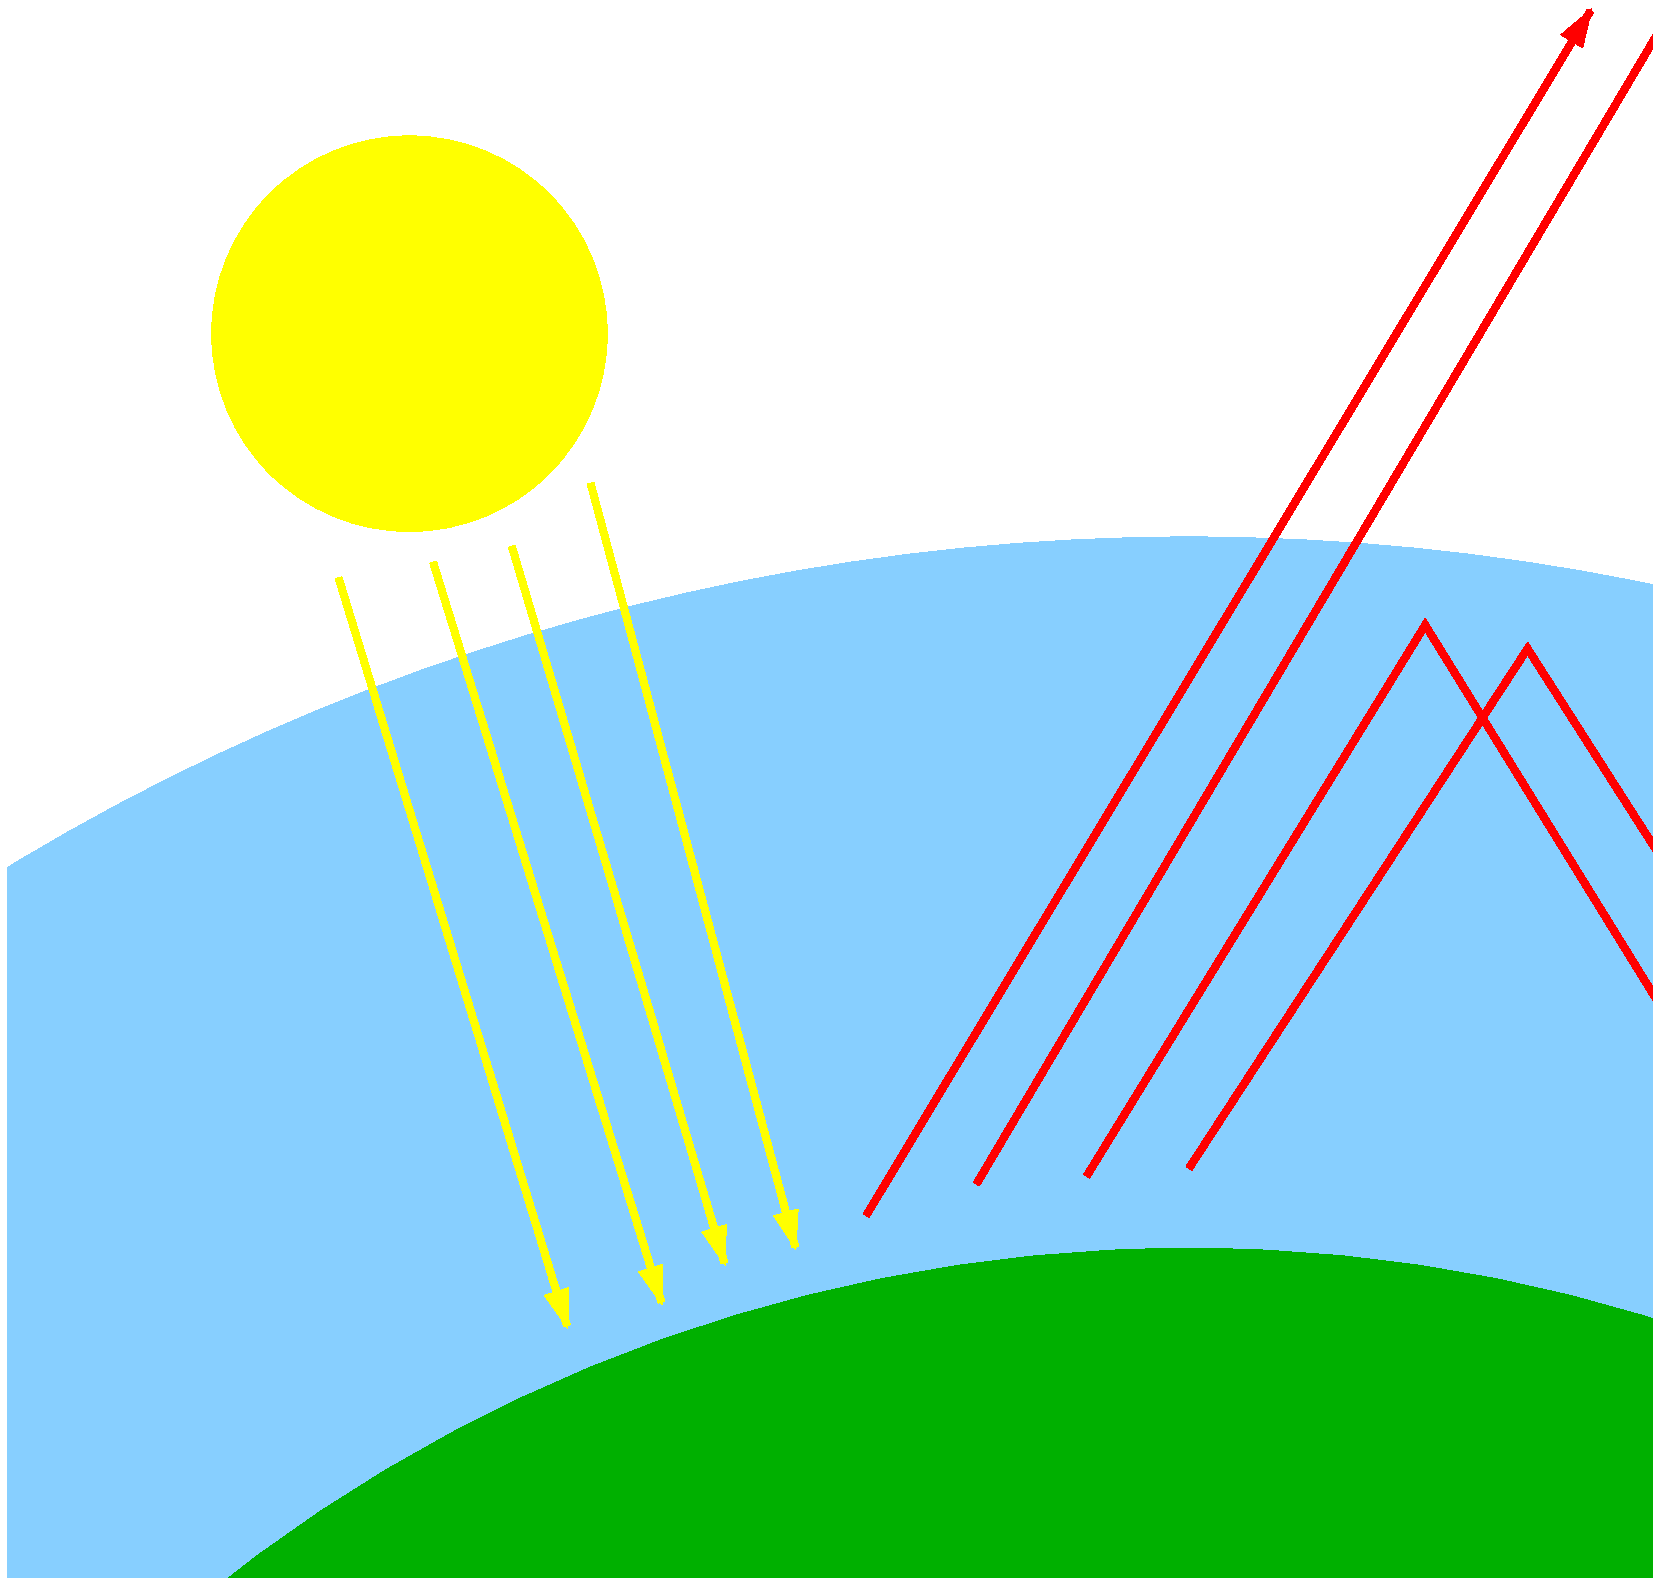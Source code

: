 %
% fig2dev (version 3.2.5-alpha7) -L (m)mp version 0.05 --- Preamble
%

%
% mp output driver options:
%  -L mp
%

% +MP-ADDITIONAL-HEADER
verbatimtex
%&latex
\documentclass{article}
\begin{document}
etex
% -MP-ADDITIONAL-HEADER


%SetFigFont macros for latex
verbatimtex
%
\begingroup\makeatletter\ifx\SetFigFontNFSS\undefined%
\gdef\SetFigFontNFSS#1#2#3#4#5{%
  \reset@font\fontsize{#1}{#2pt}%
  \fontfamily{#3}\fontseries{#4}\fontshape{#5}%
  \selectfont}%
\fi\endgroup%
\ifx\SetFigFontSize\undefined%
\gdef\SetFigFontSize#1#2{%
  \fontsize{#1}{#2pt}%
  \selectfont}%
\fi%
etex

% Now draw the figure
beginfig(0)
% Some reasonable defaults
  labeloffset:=0;
  truecorners:=1;
  bboxmargin:=0;
% Begin ellipse object
  pickup pencircle scaled 0.94;
  path c;
  c = fullcircle scaled 1638.80 yscaled 1.00
         rotated 0.00 shifted (428.03,-242.65);
 fill c withcolor ((0.53,0.81,1.00) + 0.00white);
  draw c withcolor (0.53,0.81,1.00);
% End ellipse object
% Begin ellipse object
  pickup pencircle scaled 0.94;
  path c;
  c = fullcircle scaled 1126.68 yscaled 1.00
         rotated 0.00 shifted (428.03,-242.65);
 fill c withcolor ((0.00,0.69,0.00) + 0.00white);
  draw c withcolor (0.00,0.69,0.00);
% End ellipse object
% Begin ellipse object
  pickup pencircle scaled 0.94;
  path c;
  c = fullcircle scaled 141.73 yscaled 1.00
         rotated 0.00 shifted (147.40,650.27);
 fill c withcolor ((1.00,1.00,0.00) + 0.00white);
  draw c withcolor (1.00,1.00,0.00);
% End ellipse object
% Begin polyline object
  linecap:=0;
  linejoin:=0;
  pickup pencircle scaled 2.83;
  path p;
  p = (155.91, 568.06)
    --(238.11, 301.61);
  draw p withcolor (1.00,1.00,0.00);
% Draw arrowhead type 1
  linecap:=0;
  linejoin:=0;
  pickup pencircle scaled 2.83;
  path arr;
  arr = (231.94, 311.87)
      --(237.17, 304.57)
      --(237.35, 313.57)
      --(231.94, 311.87) -- cycle;
  fill arr withcolor (1.00,1.00,0.00);
  draw arr withcolor (1.00,1.00,0.00);
% End polyline object
% Begin polyline object
  linecap:=0;
  linejoin:=0;
  pickup pencircle scaled 2.83;
  path p;
  p = (184.25, 573.73)
    --(260.79, 315.78);
  draw p withcolor (1.00,1.00,0.00);
% Draw arrowhead type 1
  linecap:=0;
  linejoin:=0;
  pickup pencircle scaled 2.83;
  path arr;
  arr = (254.74, 326.17)
      --(259.91, 318.80)
      --(260.16, 327.81)
      --(254.74, 326.17) -- cycle;
  fill arr withcolor (1.00,1.00,0.00);
  draw arr withcolor (1.00,1.00,0.00);
% End polyline object
% Begin polyline object
  linecap:=0;
  linejoin:=0;
  pickup pencircle scaled 2.83;
  path p;
  p = (212.60, 596.41)
    --(286.30, 321.45);
  draw p withcolor (1.00,1.00,0.00);
% Draw arrowhead type 1
  linecap:=0;
  linejoin:=0;
  pickup pencircle scaled 2.83;
  path arr;
  arr = (280.50, 331.97)
      --(285.48, 324.47)
      --(285.98, 333.48)
      --(280.50, 331.97) -- cycle;
  fill arr withcolor (1.00,1.00,0.00);
  draw arr withcolor (1.00,1.00,0.00);
% End polyline object
% Begin polyline object
  linecap:=0;
  linejoin:=0;
  pickup pencircle scaled 2.83;
  path p;
  p = (121.89, 562.39)
    --(204.09, 293.10);
  draw p withcolor (1.00,1.00,0.00);
% Draw arrowhead type 1
  linecap:=0;
  linejoin:=0;
  pickup pencircle scaled 2.83;
  path arr;
  arr = (197.98, 303.37)
      --(203.21, 296.06)
      --(203.40, 305.07)
      --(197.98, 303.37) -- cycle;
  fill arr withcolor (1.00,1.00,0.00);
  draw arr withcolor (1.00,1.00,0.00);
% End polyline object
% Begin polyline object
  linecap:=0;
  linejoin:=0;
  pickup pencircle scaled 2.83;
  path p;
  p = (351.50, 344.13)
    --(606.61, 774.99);
  draw p withcolor (1.00,0.00,0.00);
% Draw arrowhead type 1
  linecap:=0;
  linejoin:=0;
  pickup pencircle scaled 2.83;
  path arr;
  arr = (603.09, 763.53)
      --(605.04, 772.28)
      --(598.24, 766.43)
      --(603.09, 763.53) -- cycle;
  fill arr withcolor (1.00,0.00,0.00);
  draw arr withcolor (1.00,0.00,0.00);
% End polyline object
% Begin polyline object
  linecap:=0;
  linejoin:=0;
  pickup pencircle scaled 2.83;
  path p;
  p = (311.81, 332.79)
    --(572.60, 766.49);
  draw p withcolor (1.00,0.00,0.00);
% Draw arrowhead type 1
  linecap:=0;
  linejoin:=0;
  pickup pencircle scaled 2.83;
  path arr;
  arr = (568.94, 755.15)
      --(570.96, 763.84)
      --(564.09, 758.05)
      --(568.94, 755.15) -- cycle;
  fill arr withcolor (1.00,0.00,0.00);
  draw arr withcolor (1.00,0.00,0.00);
% End polyline object
% Begin polyline object
  linecap:=0;
  linejoin:=0;
  pickup pencircle scaled 2.83;
  path p;
  p = (391.18, 346.96)
    --(513.07, 545.39)
    --(632.13, 352.63);
  draw p withcolor (1.00,0.00,0.00);
% Draw arrowhead type 1
  linecap:=0;
  linejoin:=0;
  pickup pencircle scaled 2.83;
  path arr;
  arr = (623.56, 361.07)
      --(630.49, 355.28)
      --(628.41, 364.03)
      --(623.56, 361.07) -- cycle;
  fill arr withcolor (1.00,0.00,0.00);
  draw arr withcolor (1.00,0.00,0.00);
% End polyline object
% Begin polyline object
  linecap:=0;
  linejoin:=0;
  pickup pencircle scaled 2.83;
  path p;
  p = (428.03, 349.80)
    --(549.92, 536.88)
    --(615.12, 434.83);
  draw p withcolor (1.00,0.00,0.00);
% Draw arrowhead type 1
  linecap:=0;
  linejoin:=0;
  pickup pencircle scaled 2.83;
  path arr;
  arr = (606.43, 443.15)
      --(613.42, 437.48)
      --(611.21, 446.17)
      --(606.43, 443.15) -- cycle;
  fill arr withcolor (1.00,0.00,0.00);
  draw arr withcolor (1.00,0.00,0.00);
% End polyline object
% Begin polyline object
  linecap:=0;
  linejoin:=0;
  pickup pencircle scaled 2.83;
  path p;
  p = (2.83, 789.17)
    --(839.06, 789.17)
    --(839.06, 202.39)
    --(2.83, 202.39)--cycle;
  picture tmppic;
  tmppic = currentpicture;
  currentpicture := nullpicture;
  clip tmppic to p;
  draw tmppic;
% End polyline object
endfig;
end

